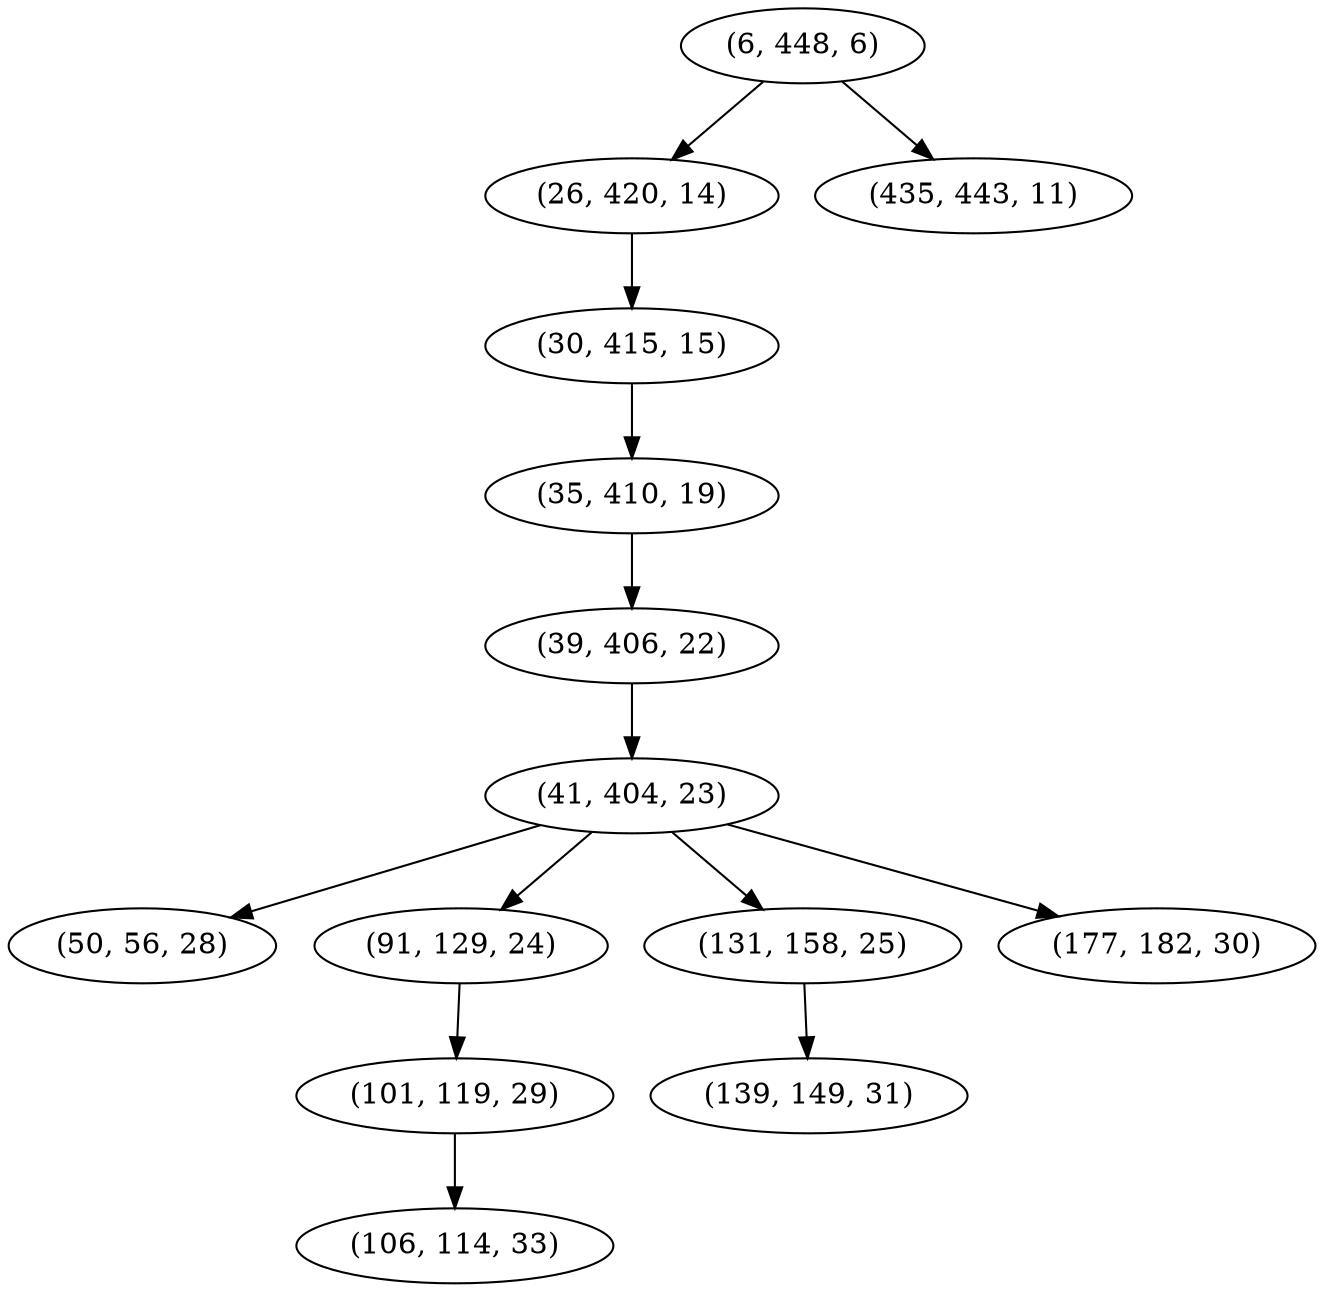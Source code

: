 digraph tree {
    "(6, 448, 6)";
    "(26, 420, 14)";
    "(30, 415, 15)";
    "(35, 410, 19)";
    "(39, 406, 22)";
    "(41, 404, 23)";
    "(50, 56, 28)";
    "(91, 129, 24)";
    "(101, 119, 29)";
    "(106, 114, 33)";
    "(131, 158, 25)";
    "(139, 149, 31)";
    "(177, 182, 30)";
    "(435, 443, 11)";
    "(6, 448, 6)" -> "(26, 420, 14)";
    "(6, 448, 6)" -> "(435, 443, 11)";
    "(26, 420, 14)" -> "(30, 415, 15)";
    "(30, 415, 15)" -> "(35, 410, 19)";
    "(35, 410, 19)" -> "(39, 406, 22)";
    "(39, 406, 22)" -> "(41, 404, 23)";
    "(41, 404, 23)" -> "(50, 56, 28)";
    "(41, 404, 23)" -> "(91, 129, 24)";
    "(41, 404, 23)" -> "(131, 158, 25)";
    "(41, 404, 23)" -> "(177, 182, 30)";
    "(91, 129, 24)" -> "(101, 119, 29)";
    "(101, 119, 29)" -> "(106, 114, 33)";
    "(131, 158, 25)" -> "(139, 149, 31)";
}
